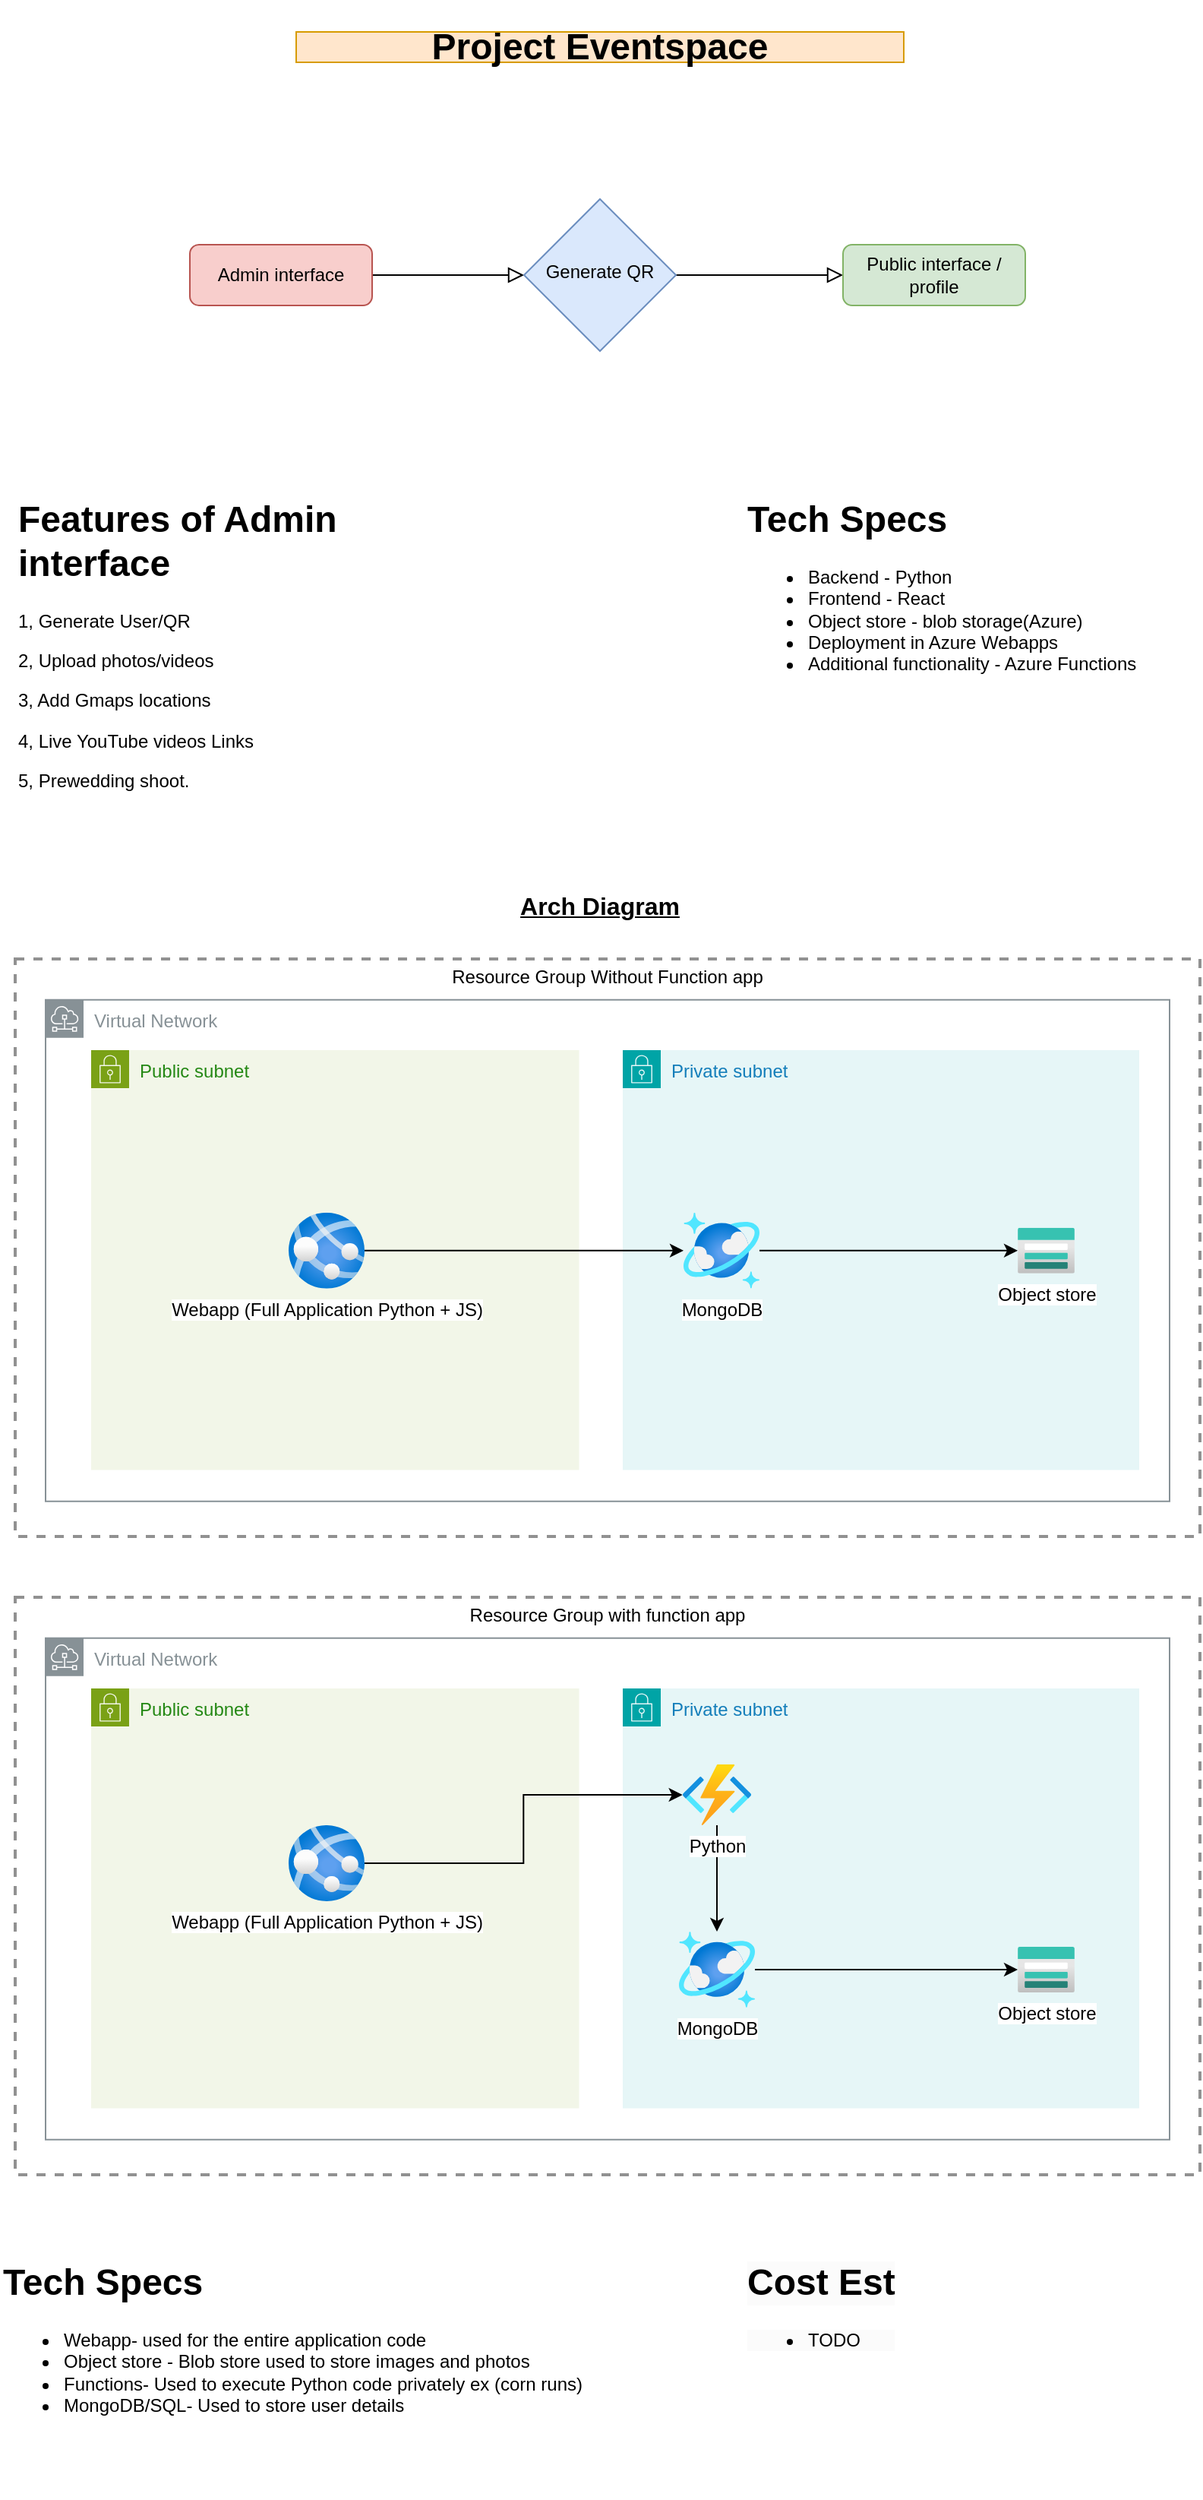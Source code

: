 <mxfile version="24.4.8" type="device">
  <diagram id="C5RBs43oDa-KdzZeNtuy" name="Page-1">
    <mxGraphModel dx="989" dy="514" grid="1" gridSize="10" guides="1" tooltips="1" connect="1" arrows="1" fold="1" page="1" pageScale="1" pageWidth="827" pageHeight="1169" background="#FFFFFF" math="0" shadow="0">
      <root>
        <mxCell id="WIyWlLk6GJQsqaUBKTNV-0" />
        <mxCell id="WIyWlLk6GJQsqaUBKTNV-1" parent="WIyWlLk6GJQsqaUBKTNV-0" />
        <mxCell id="WIyWlLk6GJQsqaUBKTNV-2" value="" style="rounded=0;html=1;jettySize=auto;orthogonalLoop=1;fontSize=11;endArrow=block;endFill=0;endSize=8;strokeWidth=1;shadow=0;labelBackgroundColor=none;edgeStyle=orthogonalEdgeStyle;" parent="WIyWlLk6GJQsqaUBKTNV-1" source="WIyWlLk6GJQsqaUBKTNV-3" target="WIyWlLk6GJQsqaUBKTNV-6" edge="1">
          <mxGeometry relative="1" as="geometry" />
        </mxCell>
        <mxCell id="WIyWlLk6GJQsqaUBKTNV-3" value="Admin interface" style="rounded=1;whiteSpace=wrap;html=1;fontSize=12;glass=0;strokeWidth=1;shadow=0;fillColor=#f8cecc;strokeColor=#b85450;" parent="WIyWlLk6GJQsqaUBKTNV-1" vertex="1">
          <mxGeometry x="155" y="160" width="120" height="40" as="geometry" />
        </mxCell>
        <mxCell id="WIyWlLk6GJQsqaUBKTNV-5" value="" style="edgeStyle=orthogonalEdgeStyle;rounded=0;html=1;jettySize=auto;orthogonalLoop=1;fontSize=11;endArrow=block;endFill=0;endSize=8;strokeWidth=1;shadow=0;labelBackgroundColor=none;" parent="WIyWlLk6GJQsqaUBKTNV-1" source="WIyWlLk6GJQsqaUBKTNV-6" target="WIyWlLk6GJQsqaUBKTNV-7" edge="1">
          <mxGeometry y="10" relative="1" as="geometry">
            <mxPoint as="offset" />
          </mxGeometry>
        </mxCell>
        <mxCell id="WIyWlLk6GJQsqaUBKTNV-6" value="Generate QR" style="rhombus;whiteSpace=wrap;html=1;shadow=0;fontFamily=Helvetica;fontSize=12;align=center;strokeWidth=1;spacing=6;spacingTop=-4;fillColor=#dae8fc;strokeColor=#6c8ebf;" parent="WIyWlLk6GJQsqaUBKTNV-1" vertex="1">
          <mxGeometry x="375" y="130" width="100" height="100" as="geometry" />
        </mxCell>
        <mxCell id="WIyWlLk6GJQsqaUBKTNV-7" value="Public interface / profile" style="rounded=1;whiteSpace=wrap;html=1;fontSize=12;glass=0;strokeWidth=1;shadow=0;fillColor=#d5e8d4;strokeColor=#82b366;" parent="WIyWlLk6GJQsqaUBKTNV-1" vertex="1">
          <mxGeometry x="585" y="160" width="120" height="40" as="geometry" />
        </mxCell>
        <mxCell id="ydEcgM_lJdDM1MpCH6FX-4" value="&lt;h1 style=&quot;margin-top: 0px;&quot;&gt;Features of Admin interface&lt;/h1&gt;&lt;p&gt;1, Generate User/QR&lt;/p&gt;&lt;p&gt;2, Upload photos/videos&lt;/p&gt;&lt;p&gt;3, Add Gmaps locations&lt;/p&gt;&lt;p&gt;4, Live YouTube videos Links&lt;/p&gt;&lt;p&gt;5, Prewedding shoot.&lt;/p&gt;&lt;p&gt;&lt;br&gt;&lt;/p&gt;" style="text;html=1;whiteSpace=wrap;overflow=hidden;rounded=0;" vertex="1" parent="WIyWlLk6GJQsqaUBKTNV-1">
          <mxGeometry x="40" y="320" width="240" height="210" as="geometry" />
        </mxCell>
        <mxCell id="ydEcgM_lJdDM1MpCH6FX-6" value="&lt;h1 style=&quot;margin-top: 0px;&quot;&gt;Tech Specs&lt;/h1&gt;&lt;p&gt;&lt;/p&gt;&lt;ul&gt;&lt;li&gt;Backend - Python&amp;nbsp;&lt;/li&gt;&lt;li&gt;Frontend - React&lt;/li&gt;&lt;li&gt;Object store - blob storage(Azure)&lt;/li&gt;&lt;li&gt;Deployment in Azure Webapps&lt;/li&gt;&lt;li&gt;Additional functionality - Azure Functions&amp;nbsp;&lt;/li&gt;&lt;/ul&gt;&lt;p&gt;&lt;/p&gt;" style="text;html=1;whiteSpace=wrap;overflow=hidden;rounded=0;" vertex="1" parent="WIyWlLk6GJQsqaUBKTNV-1">
          <mxGeometry x="520" y="320" width="290" height="130" as="geometry" />
        </mxCell>
        <mxCell id="ydEcgM_lJdDM1MpCH6FX-11" value="Resource Group Without Function app" style="fontStyle=0;verticalAlign=top;align=center;spacingTop=-2;fillColor=none;rounded=0;whiteSpace=wrap;html=1;strokeColor=#919191;strokeWidth=2;dashed=1;container=1;collapsible=0;expand=0;recursiveResize=0;" vertex="1" parent="WIyWlLk6GJQsqaUBKTNV-1">
          <mxGeometry x="40" y="630" width="780" height="380" as="geometry" />
        </mxCell>
        <mxCell id="ydEcgM_lJdDM1MpCH6FX-14" value="&lt;div&gt;Virtual Network&lt;/div&gt;" style="sketch=0;outlineConnect=0;gradientColor=none;html=1;whiteSpace=wrap;fontSize=12;fontStyle=0;shape=mxgraph.aws4.group;grIcon=mxgraph.aws4.group_subnet;strokeColor=#879196;fillColor=none;verticalAlign=top;align=left;spacingLeft=30;fontColor=#879196;dashed=0;" vertex="1" parent="ydEcgM_lJdDM1MpCH6FX-11">
          <mxGeometry x="20" y="26.88" width="740" height="330" as="geometry" />
        </mxCell>
        <mxCell id="ydEcgM_lJdDM1MpCH6FX-17" value="Private subnet" style="points=[[0,0],[0.25,0],[0.5,0],[0.75,0],[1,0],[1,0.25],[1,0.5],[1,0.75],[1,1],[0.75,1],[0.5,1],[0.25,1],[0,1],[0,0.75],[0,0.5],[0,0.25]];outlineConnect=0;gradientColor=none;html=1;whiteSpace=wrap;fontSize=12;fontStyle=0;container=1;pointerEvents=0;collapsible=0;recursiveResize=0;shape=mxgraph.aws4.group;grIcon=mxgraph.aws4.group_security_group;grStroke=0;strokeColor=#00A4A6;fillColor=#E6F6F7;verticalAlign=top;align=left;spacingLeft=30;fontColor=#147EBA;dashed=0;" vertex="1" parent="ydEcgM_lJdDM1MpCH6FX-11">
          <mxGeometry x="400" y="60" width="340" height="276.25" as="geometry" />
        </mxCell>
        <mxCell id="ydEcgM_lJdDM1MpCH6FX-18" value="Public subnet" style="points=[[0,0],[0.25,0],[0.5,0],[0.75,0],[1,0],[1,0.25],[1,0.5],[1,0.75],[1,1],[0.75,1],[0.5,1],[0.25,1],[0,1],[0,0.75],[0,0.5],[0,0.25]];outlineConnect=0;gradientColor=none;html=1;whiteSpace=wrap;fontSize=12;fontStyle=0;container=1;pointerEvents=0;collapsible=0;recursiveResize=0;shape=mxgraph.aws4.group;grIcon=mxgraph.aws4.group_security_group;grStroke=0;strokeColor=#7AA116;fillColor=#F2F6E8;verticalAlign=top;align=left;spacingLeft=30;fontColor=#248814;dashed=0;" vertex="1" parent="ydEcgM_lJdDM1MpCH6FX-11">
          <mxGeometry x="50" y="60" width="321.25" height="276.25" as="geometry" />
        </mxCell>
        <mxCell id="ydEcgM_lJdDM1MpCH6FX-10" value="Object store" style="image;aspect=fixed;html=1;points=[];align=center;fontSize=12;image=img/lib/azure2/storage/Storage_Accounts.svg;" vertex="1" parent="ydEcgM_lJdDM1MpCH6FX-11">
          <mxGeometry x="660" y="176.88" width="37.5" height="30" as="geometry" />
        </mxCell>
        <mxCell id="ydEcgM_lJdDM1MpCH6FX-33" value="" style="edgeStyle=orthogonalEdgeStyle;rounded=0;orthogonalLoop=1;jettySize=auto;html=1;" edge="1" parent="ydEcgM_lJdDM1MpCH6FX-11" source="ydEcgM_lJdDM1MpCH6FX-8" target="ydEcgM_lJdDM1MpCH6FX-22">
          <mxGeometry relative="1" as="geometry">
            <mxPoint x="439.33" y="130" as="targetPoint" />
            <mxPoint x="320" y="300.004" as="sourcePoint" />
          </mxGeometry>
        </mxCell>
        <mxCell id="ydEcgM_lJdDM1MpCH6FX-8" value="Webapp (Full Application Python + JS)" style="image;aspect=fixed;html=1;points=[];align=center;fontSize=12;image=img/lib/azure2/app_services/App_Services.svg;" vertex="1" parent="ydEcgM_lJdDM1MpCH6FX-11">
          <mxGeometry x="180" y="166.88" width="50" height="50" as="geometry" />
        </mxCell>
        <mxCell id="ydEcgM_lJdDM1MpCH6FX-37" value="" style="edgeStyle=orthogonalEdgeStyle;rounded=0;orthogonalLoop=1;jettySize=auto;html=1;" edge="1" parent="ydEcgM_lJdDM1MpCH6FX-11" source="ydEcgM_lJdDM1MpCH6FX-22" target="ydEcgM_lJdDM1MpCH6FX-10">
          <mxGeometry relative="1" as="geometry">
            <mxPoint x="567" y="245" as="targetPoint" />
          </mxGeometry>
        </mxCell>
        <mxCell id="ydEcgM_lJdDM1MpCH6FX-22" value="MongoDB" style="image;aspect=fixed;html=1;points=[];align=center;fontSize=12;image=img/lib/azure2/databases/Azure_Cosmos_DB.svg;" vertex="1" parent="ydEcgM_lJdDM1MpCH6FX-11">
          <mxGeometry x="440" y="166.88" width="50" height="50" as="geometry" />
        </mxCell>
        <mxCell id="ydEcgM_lJdDM1MpCH6FX-38" value="&lt;b&gt;&lt;u&gt;&lt;font style=&quot;font-size: 16px;&quot;&gt;Arch Diagram&lt;/font&gt;&lt;/u&gt;&lt;/b&gt;" style="text;html=1;align=center;verticalAlign=middle;whiteSpace=wrap;rounded=0;" vertex="1" parent="WIyWlLk6GJQsqaUBKTNV-1">
          <mxGeometry x="345" y="580" width="160" height="30" as="geometry" />
        </mxCell>
        <mxCell id="ydEcgM_lJdDM1MpCH6FX-39" value="&lt;h1&gt;&lt;b&gt;Project Eventspace&lt;/b&gt;&lt;/h1&gt;" style="text;html=1;align=center;verticalAlign=middle;whiteSpace=wrap;rounded=0;fillColor=#ffe6cc;strokeColor=#d79b00;" vertex="1" parent="WIyWlLk6GJQsqaUBKTNV-1">
          <mxGeometry x="225" y="20" width="400" height="20" as="geometry" />
        </mxCell>
        <mxCell id="ydEcgM_lJdDM1MpCH6FX-40" value="Resource Group with function app" style="fontStyle=0;verticalAlign=top;align=center;spacingTop=-2;fillColor=none;rounded=0;whiteSpace=wrap;html=1;strokeColor=#919191;strokeWidth=2;dashed=1;container=1;collapsible=0;expand=0;recursiveResize=0;" vertex="1" parent="WIyWlLk6GJQsqaUBKTNV-1">
          <mxGeometry x="40" y="1050" width="780" height="380" as="geometry" />
        </mxCell>
        <mxCell id="ydEcgM_lJdDM1MpCH6FX-41" value="&lt;div&gt;Virtual Network&lt;/div&gt;" style="sketch=0;outlineConnect=0;gradientColor=none;html=1;whiteSpace=wrap;fontSize=12;fontStyle=0;shape=mxgraph.aws4.group;grIcon=mxgraph.aws4.group_subnet;strokeColor=#879196;fillColor=none;verticalAlign=top;align=left;spacingLeft=30;fontColor=#879196;dashed=0;" vertex="1" parent="ydEcgM_lJdDM1MpCH6FX-40">
          <mxGeometry x="20" y="26.88" width="740" height="330" as="geometry" />
        </mxCell>
        <mxCell id="ydEcgM_lJdDM1MpCH6FX-42" value="Private subnet" style="points=[[0,0],[0.25,0],[0.5,0],[0.75,0],[1,0],[1,0.25],[1,0.5],[1,0.75],[1,1],[0.75,1],[0.5,1],[0.25,1],[0,1],[0,0.75],[0,0.5],[0,0.25]];outlineConnect=0;gradientColor=none;html=1;whiteSpace=wrap;fontSize=12;fontStyle=0;container=1;pointerEvents=0;collapsible=0;recursiveResize=0;shape=mxgraph.aws4.group;grIcon=mxgraph.aws4.group_security_group;grStroke=0;strokeColor=#00A4A6;fillColor=#E6F6F7;verticalAlign=top;align=left;spacingLeft=30;fontColor=#147EBA;dashed=0;" vertex="1" parent="ydEcgM_lJdDM1MpCH6FX-40">
          <mxGeometry x="400" y="60" width="340" height="276.25" as="geometry" />
        </mxCell>
        <mxCell id="ydEcgM_lJdDM1MpCH6FX-43" value="Public subnet" style="points=[[0,0],[0.25,0],[0.5,0],[0.75,0],[1,0],[1,0.25],[1,0.5],[1,0.75],[1,1],[0.75,1],[0.5,1],[0.25,1],[0,1],[0,0.75],[0,0.5],[0,0.25]];outlineConnect=0;gradientColor=none;html=1;whiteSpace=wrap;fontSize=12;fontStyle=0;container=1;pointerEvents=0;collapsible=0;recursiveResize=0;shape=mxgraph.aws4.group;grIcon=mxgraph.aws4.group_security_group;grStroke=0;strokeColor=#7AA116;fillColor=#F2F6E8;verticalAlign=top;align=left;spacingLeft=30;fontColor=#248814;dashed=0;" vertex="1" parent="ydEcgM_lJdDM1MpCH6FX-40">
          <mxGeometry x="50" y="60" width="321.25" height="276.25" as="geometry" />
        </mxCell>
        <mxCell id="ydEcgM_lJdDM1MpCH6FX-44" value="Object store" style="image;aspect=fixed;html=1;points=[];align=center;fontSize=12;image=img/lib/azure2/storage/Storage_Accounts.svg;" vertex="1" parent="ydEcgM_lJdDM1MpCH6FX-40">
          <mxGeometry x="660" y="230" width="37.5" height="30" as="geometry" />
        </mxCell>
        <mxCell id="ydEcgM_lJdDM1MpCH6FX-45" value="" style="edgeStyle=orthogonalEdgeStyle;rounded=0;orthogonalLoop=1;jettySize=auto;html=1;" edge="1" parent="ydEcgM_lJdDM1MpCH6FX-40" source="ydEcgM_lJdDM1MpCH6FX-46" target="ydEcgM_lJdDM1MpCH6FX-48">
          <mxGeometry relative="1" as="geometry">
            <mxPoint x="485.0" y="139.97" as="targetPoint" />
            <mxPoint x="320" y="300.004" as="sourcePoint" />
          </mxGeometry>
        </mxCell>
        <mxCell id="ydEcgM_lJdDM1MpCH6FX-46" value="Webapp (Full Application Python + JS)" style="image;aspect=fixed;html=1;points=[];align=center;fontSize=12;image=img/lib/azure2/app_services/App_Services.svg;" vertex="1" parent="ydEcgM_lJdDM1MpCH6FX-40">
          <mxGeometry x="180" y="150" width="50" height="50" as="geometry" />
        </mxCell>
        <mxCell id="ydEcgM_lJdDM1MpCH6FX-47" value="" style="edgeStyle=orthogonalEdgeStyle;rounded=0;orthogonalLoop=1;jettySize=auto;html=1;" edge="1" parent="ydEcgM_lJdDM1MpCH6FX-40" source="ydEcgM_lJdDM1MpCH6FX-48" target="ydEcgM_lJdDM1MpCH6FX-50">
          <mxGeometry relative="1" as="geometry" />
        </mxCell>
        <mxCell id="ydEcgM_lJdDM1MpCH6FX-48" value="Python" style="image;aspect=fixed;html=1;points=[];align=center;fontSize=12;image=img/lib/azure2/compute/Function_Apps.svg;direction=east;" vertex="1" parent="ydEcgM_lJdDM1MpCH6FX-40">
          <mxGeometry x="439.33" y="110" width="45.35" height="40" as="geometry" />
        </mxCell>
        <mxCell id="ydEcgM_lJdDM1MpCH6FX-49" value="" style="edgeStyle=orthogonalEdgeStyle;rounded=0;orthogonalLoop=1;jettySize=auto;html=1;" edge="1" parent="ydEcgM_lJdDM1MpCH6FX-40" source="ydEcgM_lJdDM1MpCH6FX-50" target="ydEcgM_lJdDM1MpCH6FX-44">
          <mxGeometry relative="1" as="geometry">
            <mxPoint x="567" y="245" as="targetPoint" />
          </mxGeometry>
        </mxCell>
        <mxCell id="ydEcgM_lJdDM1MpCH6FX-50" value="MongoDB" style="image;aspect=fixed;html=1;points=[];align=center;fontSize=12;image=img/lib/azure2/databases/Azure_Cosmos_DB.svg;" vertex="1" parent="ydEcgM_lJdDM1MpCH6FX-40">
          <mxGeometry x="437" y="220" width="50" height="50" as="geometry" />
        </mxCell>
        <mxCell id="ydEcgM_lJdDM1MpCH6FX-52" value="&lt;h1 style=&quot;margin-top: 0px;&quot;&gt;Tech Specs&lt;/h1&gt;&lt;p&gt;&lt;/p&gt;&lt;ul&gt;&lt;li&gt;&lt;span style=&quot;background-color: initial;&quot;&gt;Webapp- used for the entire application code&lt;/span&gt;&lt;br&gt;&lt;/li&gt;&lt;li&gt;Object store - Blob store used to store images and photos&lt;/li&gt;&lt;li&gt;Functions- Used to execute Python code privately ex (corn runs)&lt;/li&gt;&lt;li&gt;MongoDB/SQL- Used to store user details&amp;nbsp;&lt;/li&gt;&lt;/ul&gt;&lt;p&gt;&lt;/p&gt;" style="text;html=1;whiteSpace=wrap;overflow=hidden;rounded=0;" vertex="1" parent="WIyWlLk6GJQsqaUBKTNV-1">
          <mxGeometry x="30" y="1480" width="400" height="160" as="geometry" />
        </mxCell>
        <mxCell id="ydEcgM_lJdDM1MpCH6FX-53" value="&lt;h1 style=&quot;forced-color-adjust: none; color: rgb(0, 0, 0); font-family: Helvetica; font-style: normal; font-variant-ligatures: normal; font-variant-caps: normal; letter-spacing: normal; orphans: 2; text-align: left; text-indent: 0px; text-transform: none; widows: 2; word-spacing: 0px; -webkit-text-stroke-width: 0px; white-space: normal; background-color: rgb(251, 251, 251); text-decoration-thickness: initial; text-decoration-style: initial; text-decoration-color: initial; margin-top: 0px;&quot;&gt;Cost Est&lt;/h1&gt;&lt;p style=&quot;forced-color-adjust: none; color: rgb(0, 0, 0); font-family: Helvetica; font-size: 12px; font-style: normal; font-variant-ligatures: normal; font-variant-caps: normal; font-weight: 400; letter-spacing: normal; orphans: 2; text-align: left; text-indent: 0px; text-transform: none; widows: 2; word-spacing: 0px; -webkit-text-stroke-width: 0px; white-space: normal; background-color: rgb(251, 251, 251); text-decoration-thickness: initial; text-decoration-style: initial; text-decoration-color: initial;&quot;&gt;&lt;/p&gt;&lt;ul style=&quot;forced-color-adjust: none; color: rgb(0, 0, 0); font-family: Helvetica; font-size: 12px; font-style: normal; font-variant-ligatures: normal; font-variant-caps: normal; font-weight: 400; letter-spacing: normal; orphans: 2; text-align: left; text-indent: 0px; text-transform: none; widows: 2; word-spacing: 0px; -webkit-text-stroke-width: 0px; white-space: normal; background-color: rgb(251, 251, 251); text-decoration-thickness: initial; text-decoration-style: initial; text-decoration-color: initial;&quot;&gt;&lt;li style=&quot;forced-color-adjust: none;&quot;&gt;TODO&amp;nbsp;&lt;br&gt;&lt;/li&gt;&lt;/ul&gt;" style="text;whiteSpace=wrap;html=1;" vertex="1" parent="WIyWlLk6GJQsqaUBKTNV-1">
          <mxGeometry x="520" y="1480" width="290" height="150" as="geometry" />
        </mxCell>
      </root>
    </mxGraphModel>
  </diagram>
</mxfile>
